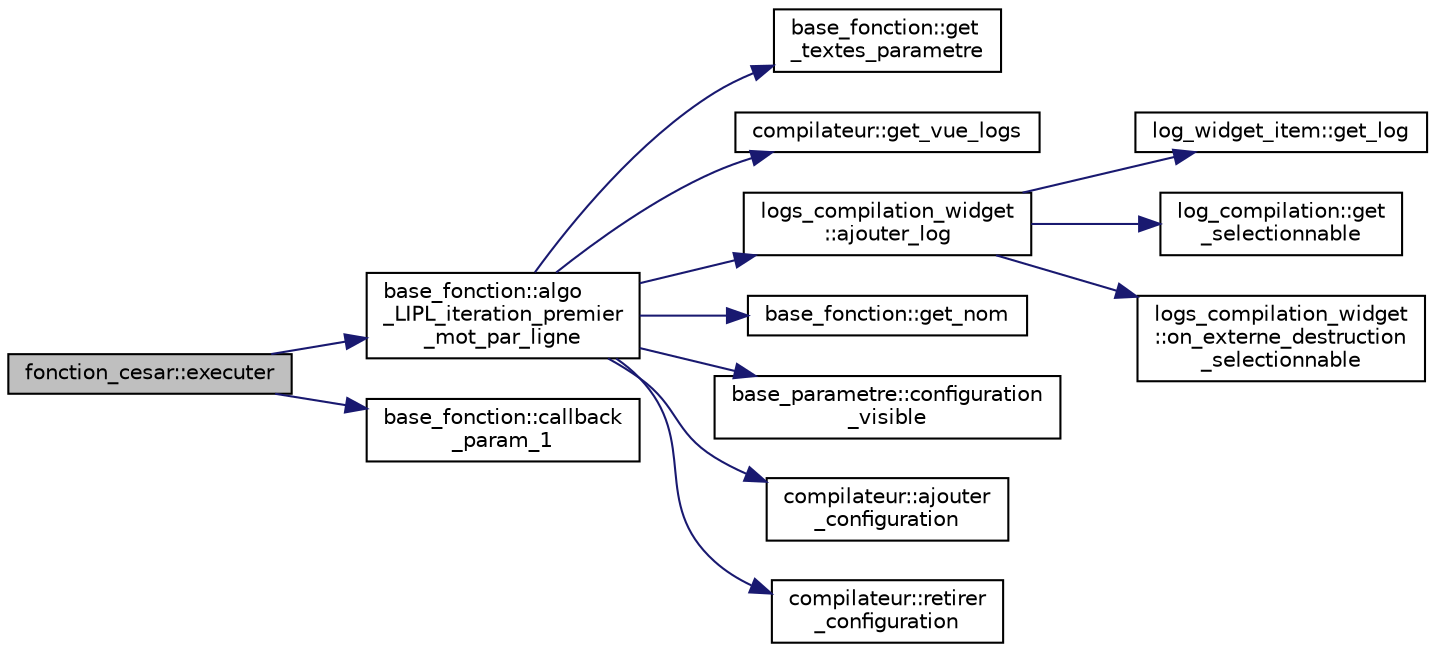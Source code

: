 digraph "fonction_cesar::executer"
{
  edge [fontname="Helvetica",fontsize="10",labelfontname="Helvetica",labelfontsize="10"];
  node [fontname="Helvetica",fontsize="10",shape=record];
  rankdir="LR";
  Node35 [label="fonction_cesar::executer",height=0.2,width=0.4,color="black", fillcolor="grey75", style="filled", fontcolor="black"];
  Node35 -> Node36 [color="midnightblue",fontsize="10",style="solid",fontname="Helvetica"];
  Node36 [label="base_fonction::algo\l_LIPL_iteration_premier\l_mot_par_ligne",height=0.2,width=0.4,color="black", fillcolor="white", style="filled",URL="$classbase__fonction.html#ab450ea28d02332b2aef8ff0a991cbd26",tooltip="Algorithme d&#39;exécution selon un parametre donné dans le cas : ligne, itération sur chaque ligne..."];
  Node36 -> Node37 [color="midnightblue",fontsize="10",style="solid",fontname="Helvetica"];
  Node37 [label="base_fonction::get\l_textes_parametre",height=0.2,width=0.4,color="black", fillcolor="white", style="filled",URL="$classbase__fonction.html#ab3e88cf042d00d3aaa21e6cdbe8dcadd"];
  Node36 -> Node38 [color="midnightblue",fontsize="10",style="solid",fontname="Helvetica"];
  Node38 [label="compilateur::get_vue_logs",height=0.2,width=0.4,color="black", fillcolor="white", style="filled",URL="$classcompilateur.html#a082b5dae21b0b539a159e180164a5f7c",tooltip="Accesseur du widget de la vue des logs. "];
  Node36 -> Node39 [color="midnightblue",fontsize="10",style="solid",fontname="Helvetica"];
  Node39 [label="logs_compilation_widget\l::ajouter_log",height=0.2,width=0.4,color="black", fillcolor="white", style="filled",URL="$classlogs__compilation__widget.html#a51fcc25d77ca9beafc2721d9c84f07a7",tooltip="Ajoute un log à la liste des logs. "];
  Node39 -> Node40 [color="midnightblue",fontsize="10",style="solid",fontname="Helvetica"];
  Node40 [label="log_widget_item::get_log",height=0.2,width=0.4,color="black", fillcolor="white", style="filled",URL="$classlog__widget__item.html#a50885aa7f8b31392370fe1dafe982a62",tooltip="Accesseur du log associé. "];
  Node39 -> Node41 [color="midnightblue",fontsize="10",style="solid",fontname="Helvetica"];
  Node41 [label="log_compilation::get\l_selectionnable",height=0.2,width=0.4,color="black", fillcolor="white", style="filled",URL="$classlog__compilation.html#a33648aa43d6eac93335fbf032c581f67",tooltip="Accesseur de l&#39;objet associé. "];
  Node39 -> Node42 [color="midnightblue",fontsize="10",style="solid",fontname="Helvetica"];
  Node42 [label="logs_compilation_widget\l::on_externe_destruction\l_selectionnable",height=0.2,width=0.4,color="black", fillcolor="white", style="filled",URL="$classlogs__compilation__widget.html#aa1e59554cb81d84ad0cd4245b166b2df",tooltip="Fonction appelée lors de la destruction d&#39;un objet sélectionnable. "];
  Node36 -> Node43 [color="midnightblue",fontsize="10",style="solid",fontname="Helvetica"];
  Node43 [label="base_fonction::get_nom",height=0.2,width=0.4,color="black", fillcolor="white", style="filled",URL="$classbase__fonction.html#aa184addbc0e71b3fd255b2f0b9e7c99e",tooltip="Retourne le nom de la fonction. "];
  Node36 -> Node44 [color="midnightblue",fontsize="10",style="solid",fontname="Helvetica"];
  Node44 [label="base_parametre::configuration\l_visible",height=0.2,width=0.4,color="black", fillcolor="white", style="filled",URL="$classbase__parametre.html#a76d6b70f40b18a33f0b0a56e85782a8d"];
  Node36 -> Node45 [color="midnightblue",fontsize="10",style="solid",fontname="Helvetica"];
  Node45 [label="compilateur::ajouter\l_configuration",height=0.2,width=0.4,color="black", fillcolor="white", style="filled",URL="$classcompilateur.html#accedd70b3a5d0cec2ce83fee43a7f160",tooltip="Ajoute une configuration à un couple (fonction, parametre). "];
  Node36 -> Node46 [color="midnightblue",fontsize="10",style="solid",fontname="Helvetica"];
  Node46 [label="compilateur::retirer\l_configuration",height=0.2,width=0.4,color="black", fillcolor="white", style="filled",URL="$classcompilateur.html#a3a044cc8ed2205d842ed8adadf090179",tooltip="Efface la configuration d&#39;un couple (fonction/parametre). "];
  Node35 -> Node47 [color="midnightblue",fontsize="10",style="solid",fontname="Helvetica"];
  Node47 [label="base_fonction::callback\l_param_1",height=0.2,width=0.4,color="black", fillcolor="white", style="filled",URL="$classbase__fonction.html#a09a2a73c5400f3bbebc1b163184c740b"];
}
